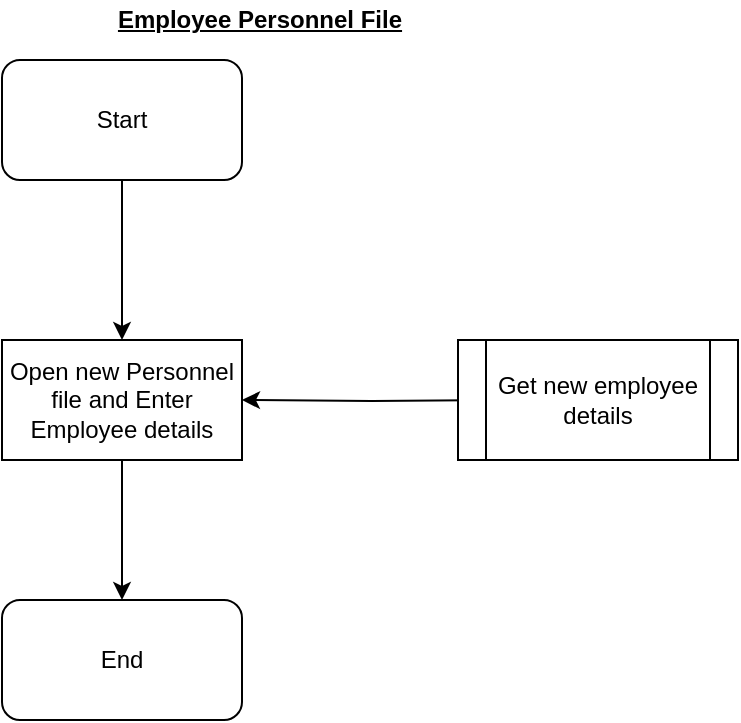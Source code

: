 <mxfile version="13.5.3" type="github">
  <diagram id="SMCiBKOHWAA4tu-1QiV0" name="Page-1">
    <mxGraphModel dx="1038" dy="547" grid="1" gridSize="10" guides="1" tooltips="1" connect="1" arrows="1" fold="1" page="1" pageScale="1" pageWidth="850" pageHeight="1100" math="0" shadow="0">
      <root>
        <mxCell id="0" />
        <mxCell id="1" parent="0" />
        <mxCell id="OxawustAhdmAcx-qUKI6-12" value="" style="edgeStyle=orthogonalEdgeStyle;rounded=0;orthogonalLoop=1;jettySize=auto;html=1;" edge="1" parent="1" source="OxawustAhdmAcx-qUKI6-1" target="OxawustAhdmAcx-qUKI6-8">
          <mxGeometry relative="1" as="geometry" />
        </mxCell>
        <mxCell id="OxawustAhdmAcx-qUKI6-1" value="Start" style="rounded=1;whiteSpace=wrap;html=1;" vertex="1" parent="1">
          <mxGeometry x="171" y="70" width="120" height="60" as="geometry" />
        </mxCell>
        <mxCell id="OxawustAhdmAcx-qUKI6-9" value="" style="edgeStyle=orthogonalEdgeStyle;rounded=0;orthogonalLoop=1;jettySize=auto;html=1;" edge="1" parent="1" target="OxawustAhdmAcx-qUKI6-8">
          <mxGeometry relative="1" as="geometry">
            <mxPoint x="421" y="240" as="sourcePoint" />
          </mxGeometry>
        </mxCell>
        <mxCell id="OxawustAhdmAcx-qUKI6-11" value="" style="edgeStyle=orthogonalEdgeStyle;rounded=0;orthogonalLoop=1;jettySize=auto;html=1;" edge="1" parent="1" source="OxawustAhdmAcx-qUKI6-8" target="OxawustAhdmAcx-qUKI6-10">
          <mxGeometry relative="1" as="geometry" />
        </mxCell>
        <mxCell id="OxawustAhdmAcx-qUKI6-8" value="Open new Personnel file and Enter Employee details" style="whiteSpace=wrap;html=1;rounded=0;" vertex="1" parent="1">
          <mxGeometry x="171" y="210" width="120" height="60" as="geometry" />
        </mxCell>
        <mxCell id="OxawustAhdmAcx-qUKI6-10" value="End" style="rounded=1;whiteSpace=wrap;html=1;" vertex="1" parent="1">
          <mxGeometry x="171" y="340" width="120" height="60" as="geometry" />
        </mxCell>
        <mxCell id="OxawustAhdmAcx-qUKI6-13" value="Get new employee details" style="shape=process;whiteSpace=wrap;html=1;backgroundOutline=1;" vertex="1" parent="1">
          <mxGeometry x="399" y="210" width="140" height="60" as="geometry" />
        </mxCell>
        <mxCell id="OxawustAhdmAcx-qUKI6-14" value="Employee Personnel File" style="text;html=1;strokeColor=none;fillColor=none;align=center;verticalAlign=middle;whiteSpace=wrap;rounded=0;fontStyle=5" vertex="1" parent="1">
          <mxGeometry x="220" y="40" width="160" height="20" as="geometry" />
        </mxCell>
      </root>
    </mxGraphModel>
  </diagram>
</mxfile>
